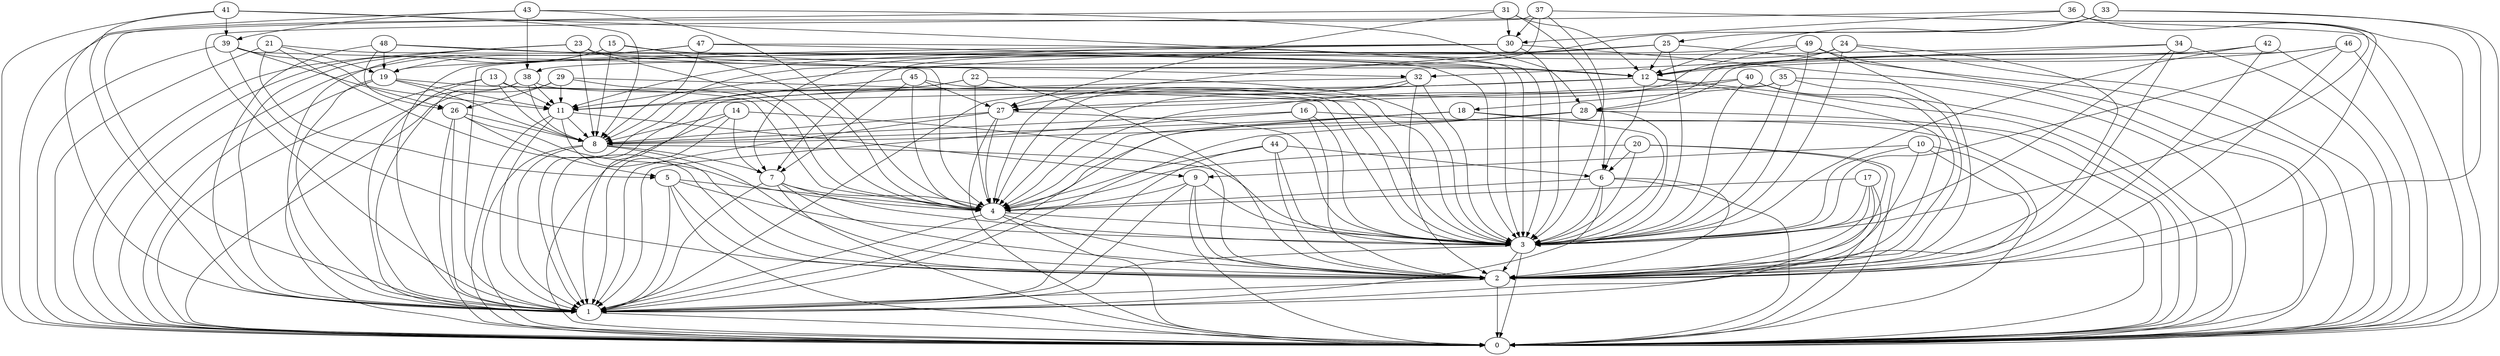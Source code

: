 /* Created by igraph 0.6.5 */
digraph {
  0;
  1;
  2;
  3;
  4;
  5;
  6;
  7;
  8;
  9;
  10;
  11;
  12;
  13;
  14;
  15;
  16;
  17;
  18;
  19;
  20;
  21;
  22;
  23;
  24;
  25;
  26;
  27;
  28;
  29;
  30;
  31;
  32;
  33;
  34;
  35;
  36;
  37;
  38;
  39;
  40;
  41;
  42;
  43;
  44;
  45;
  46;
  47;
  48;
  49;

  1 -> 0;
  2 -> 0;
  2 -> 1;
  3 -> 0;
  3 -> 1;
  3 -> 2;
  4 -> 0;
  4 -> 1;
  4 -> 2;
  4 -> 3;
  5 -> 0;
  5 -> 1;
  5 -> 2;
  5 -> 3;
  5 -> 4;
  6 -> 0;
  6 -> 1;
  6 -> 4;
  6 -> 3;
  6 -> 2;
  7 -> 0;
  7 -> 1;
  7 -> 4;
  7 -> 3;
  7 -> 2;
  8 -> 3;
  8 -> 2;
  8 -> 1;
  8 -> 0;
  8 -> 7;
  9 -> 0;
  9 -> 4;
  9 -> 3;
  9 -> 1;
  9 -> 2;
  10 -> 2;
  10 -> 0;
  10 -> 1;
  10 -> 3;
  10 -> 9;
  11 -> 0;
  11 -> 1;
  11 -> 8;
  11 -> 9;
  11 -> 2;
  12 -> 0;
  12 -> 1;
  12 -> 2;
  12 -> 6;
  12 -> 11;
  13 -> 11;
  13 -> 3;
  13 -> 0;
  13 -> 8;
  13 -> 1;
  14 -> 2;
  14 -> 8;
  14 -> 0;
  14 -> 7;
  14 -> 1;
  15 -> 12;
  15 -> 8;
  15 -> 4;
  15 -> 0;
  15 -> 1;
  16 -> 1;
  16 -> 3;
  16 -> 0;
  16 -> 2;
  16 -> 8;
  17 -> 0;
  17 -> 1;
  17 -> 3;
  17 -> 4;
  17 -> 2;
  18 -> 3;
  18 -> 0;
  18 -> 1;
  18 -> 8;
  18 -> 4;
  19 -> 8;
  19 -> 4;
  19 -> 11;
  19 -> 0;
  19 -> 1;
  20 -> 0;
  20 -> 2;
  20 -> 4;
  20 -> 6;
  20 -> 3;
  21 -> 2;
  21 -> 0;
  21 -> 19;
  21 -> 3;
  21 -> 5;
  22 -> 4;
  22 -> 11;
  22 -> 2;
  22 -> 3;
  22 -> 1;
  23 -> 0;
  23 -> 4;
  23 -> 1;
  23 -> 12;
  23 -> 8;
  24 -> 2;
  24 -> 3;
  24 -> 7;
  24 -> 12;
  24 -> 0;
  25 -> 12;
  25 -> 7;
  25 -> 3;
  25 -> 0;
  25 -> 1;
  26 -> 8;
  26 -> 5;
  26 -> 0;
  26 -> 1;
  26 -> 4;
  27 -> 1;
  27 -> 4;
  27 -> 3;
  27 -> 8;
  27 -> 0;
  28 -> 4;
  28 -> 0;
  28 -> 1;
  28 -> 3;
  28 -> 8;
  29 -> 26;
  29 -> 0;
  29 -> 3;
  29 -> 11;
  29 -> 4;
  30 -> 1;
  30 -> 0;
  30 -> 19;
  30 -> 11;
  30 -> 3;
  31 -> 12;
  31 -> 0;
  31 -> 27;
  31 -> 6;
  31 -> 30;
  32 -> 1;
  32 -> 2;
  32 -> 3;
  32 -> 4;
  32 -> 27;
  33 -> 0;
  33 -> 12;
  33 -> 4;
  33 -> 25;
  33 -> 2;
  34 -> 0;
  34 -> 32;
  34 -> 2;
  34 -> 3;
  34 -> 11;
  35 -> 0;
  35 -> 27;
  35 -> 2;
  35 -> 3;
  35 -> 18;
  36 -> 0;
  36 -> 2;
  36 -> 3;
  36 -> 1;
  36 -> 30;
  37 -> 30;
  37 -> 8;
  37 -> 0;
  37 -> 3;
  37 -> 1;
  38 -> 1;
  38 -> 8;
  38 -> 11;
  38 -> 0;
  38 -> 3;
  39 -> 0;
  39 -> 11;
  39 -> 2;
  39 -> 32;
  39 -> 26;
  40 -> 27;
  40 -> 4;
  40 -> 0;
  40 -> 3;
  40 -> 2;
  41 -> 39;
  41 -> 0;
  41 -> 1;
  41 -> 3;
  41 -> 8;
  42 -> 3;
  42 -> 2;
  42 -> 0;
  42 -> 28;
  42 -> 12;
  43 -> 28;
  43 -> 1;
  43 -> 38;
  43 -> 4;
  43 -> 39;
  44 -> 2;
  44 -> 3;
  44 -> 6;
  44 -> 1;
  44 -> 4;
  45 -> 3;
  45 -> 27;
  45 -> 1;
  45 -> 4;
  45 -> 7;
  46 -> 2;
  46 -> 12;
  46 -> 28;
  46 -> 0;
  46 -> 3;
  47 -> 19;
  47 -> 8;
  47 -> 12;
  47 -> 3;
  47 -> 0;
  48 -> 19;
  48 -> 3;
  48 -> 26;
  48 -> 1;
  48 -> 4;
  49 -> 38;
  49 -> 3;
  49 -> 2;
  49 -> 0;
  49 -> 4;
}
